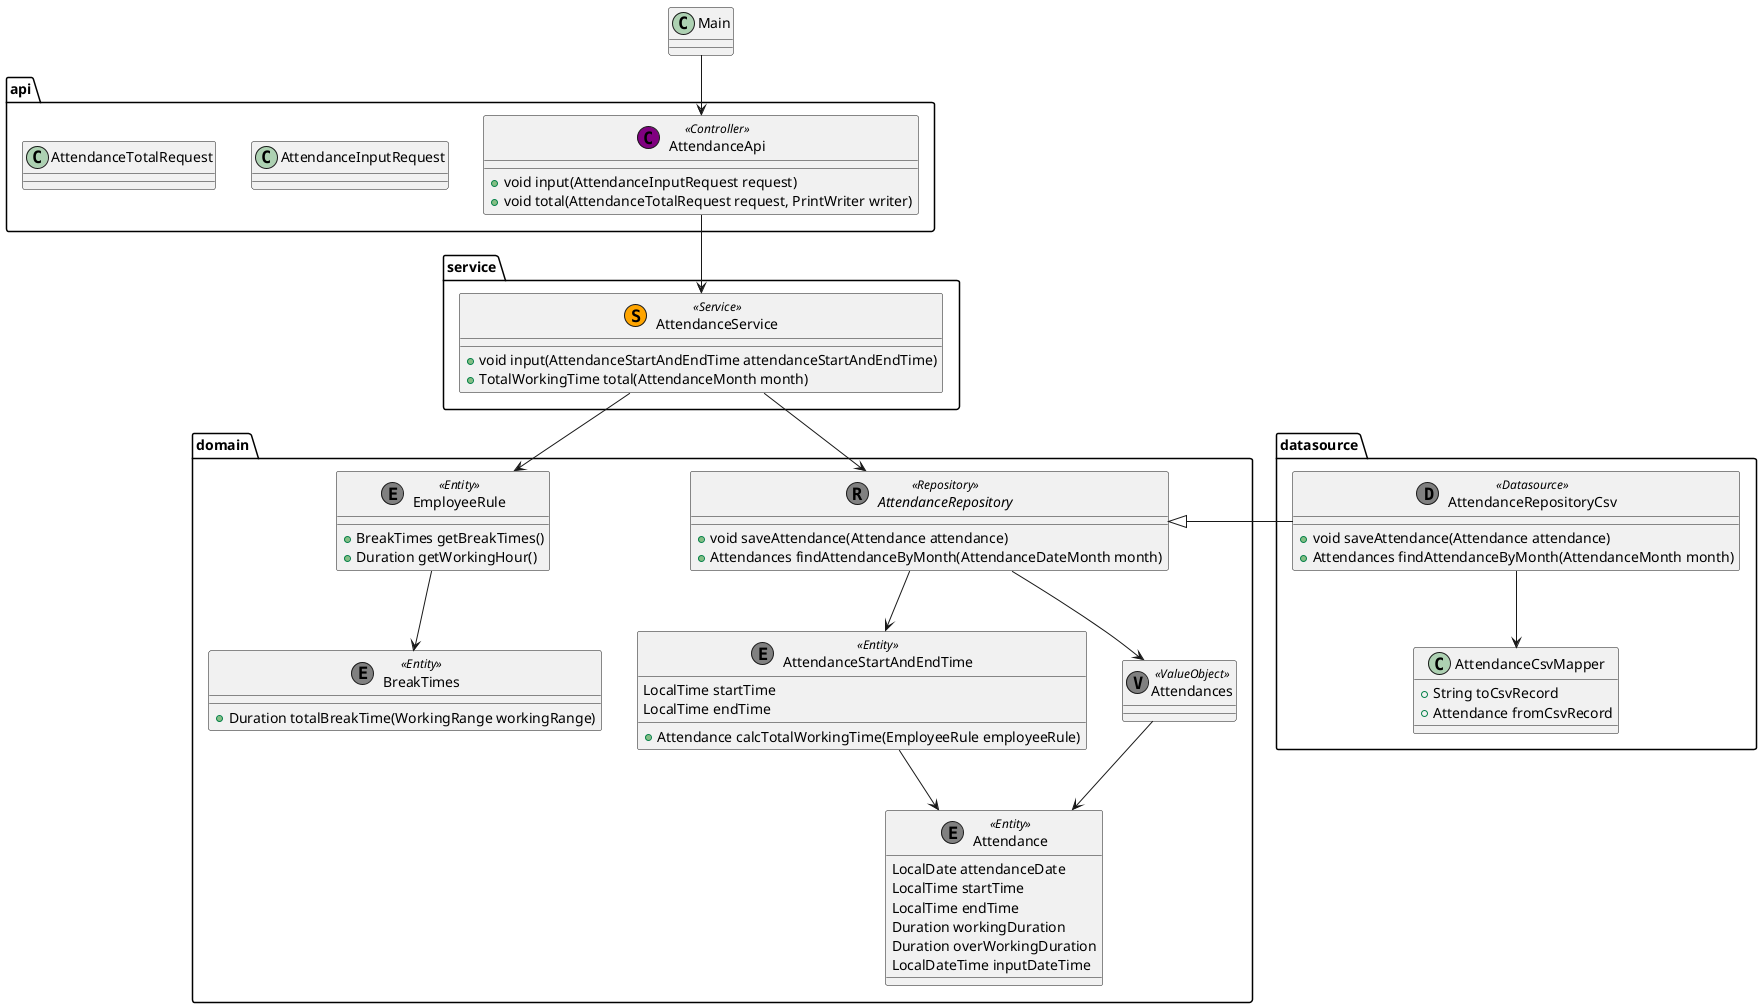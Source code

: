 @startuml 勤怠管理クラス図
package domain {
    class EmployeeRule<<(E,gray) Entity>> {
        +BreakTimes getBreakTimes()
        +Duration getWorkingHour()
    }

    class BreakTimes<<(E,gray) Entity>> {
        +Duration totalBreakTime(WorkingRange workingRange)
    }

    class AttendanceStartAndEndTime<<(E,gray) Entity>> {
        LocalTime startTime
        LocalTime endTime
        +Attendance calcTotalWorkingTime(EmployeeRule employeeRule)
    }

    class Attendance<<(E,gray) Entity>> {
        LocalDate attendanceDate
        LocalTime startTime
        LocalTime endTime
        Duration workingDuration
        Duration overWorkingDuration
        LocalDateTime inputDateTime
    }

    class Attendances<<(V,gray) ValueObject>>

    interface AttendanceRepository<<(R,gray) Repository>> {
        +void saveAttendance(Attendance attendance)
        +Attendances findAttendanceByMonth(AttendanceDateMonth month)
    }
}

package datasource {
    class AttendanceRepositoryCsv<<(D,gray) Datasource>> {
        +void saveAttendance(Attendance attendance)
        +Attendances findAttendanceByMonth(AttendanceMonth month)
    }

    class AttendanceCsvMapper {
        +String toCsvRecord
        +Attendance fromCsvRecord
    }
}

package service {
    class AttendanceService<<(S,orange) Service>> {
        +void input(AttendanceStartAndEndTime attendanceStartAndEndTime)
        +TotalWorkingTime total(AttendanceMonth month)
    }
}

package api {
    class AttendanceApi<<(C,purple) Controller>> {
        +void input(AttendanceInputRequest request)
        +void total(AttendanceTotalRequest request, PrintWriter writer)
    }

    class AttendanceInputRequest

    class AttendanceTotalRequest
}

/'
引数が足りないなど、ロジック以前の入力チェックを行う
DIコンテナ、設定ファイルライブラリ、CLIライブラリは使用しないため、対応する処理はmain関数に記載する
'/
class Main

AttendanceRepository <|- AttendanceRepositoryCsv

Attendances --> Attendance
AttendanceStartAndEndTime --> Attendance

AttendanceRepository --> Attendances
AttendanceRepository --> AttendanceStartAndEndTime


AttendanceService --> AttendanceRepository
AttendanceService --> EmployeeRule
EmployeeRule --> BreakTimes

AttendanceApi --> AttendanceService

AttendanceRepositoryCsv --> AttendanceCsvMapper

Main --> AttendanceApi
@enduml